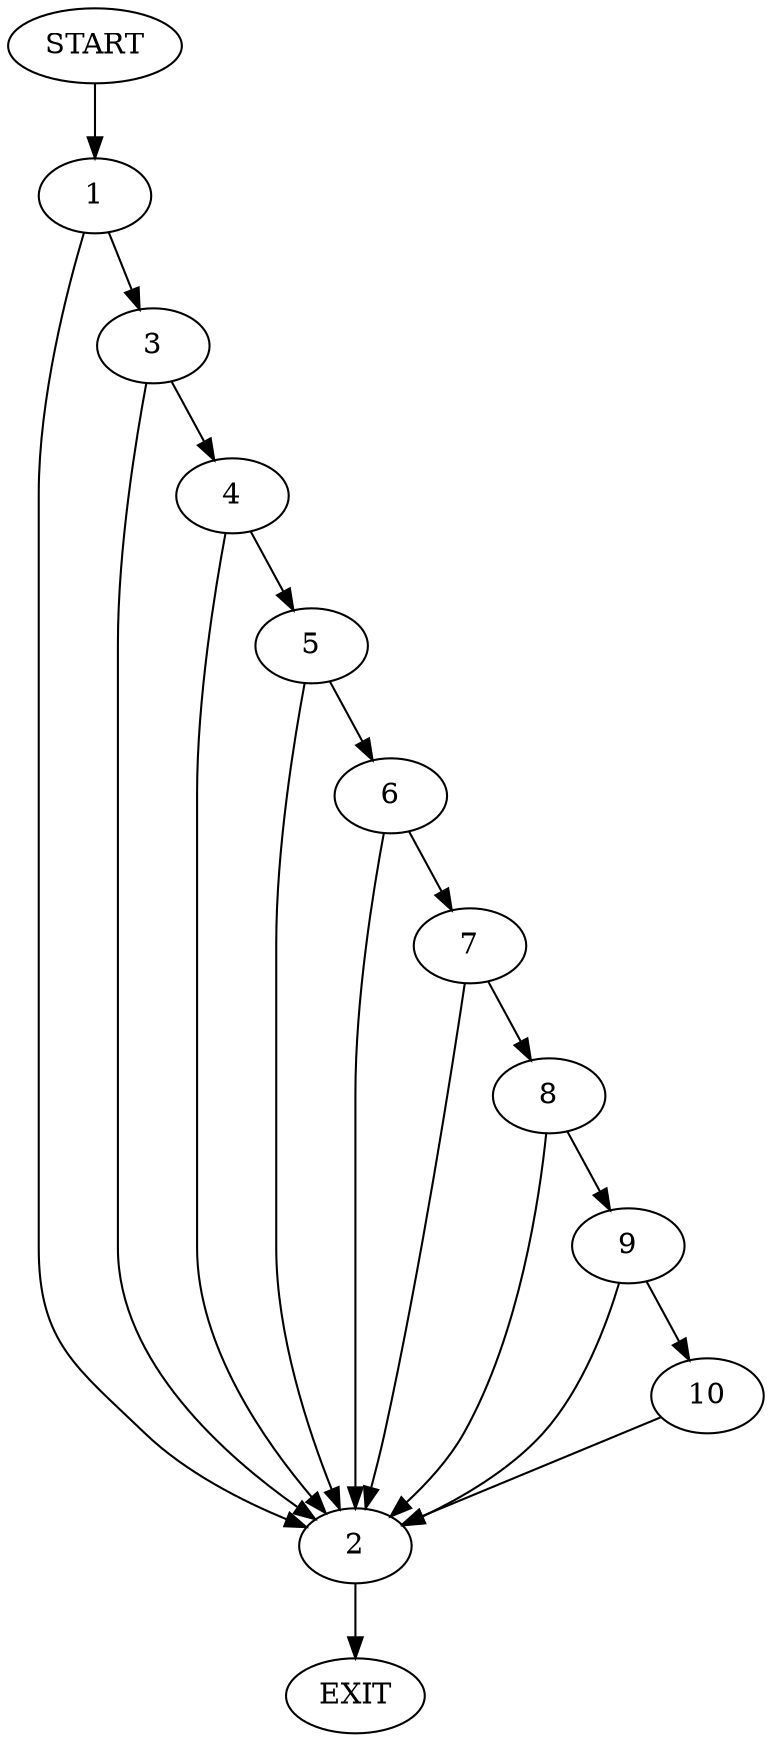 digraph {
0 [label="START"]
11 [label="EXIT"]
0 -> 1
1 -> 2
1 -> 3
3 -> 4
3 -> 2
2 -> 11
4 -> 5
4 -> 2
5 -> 6
5 -> 2
6 -> 7
6 -> 2
7 -> 8
7 -> 2
8 -> 9
8 -> 2
9 -> 10
9 -> 2
10 -> 2
}
